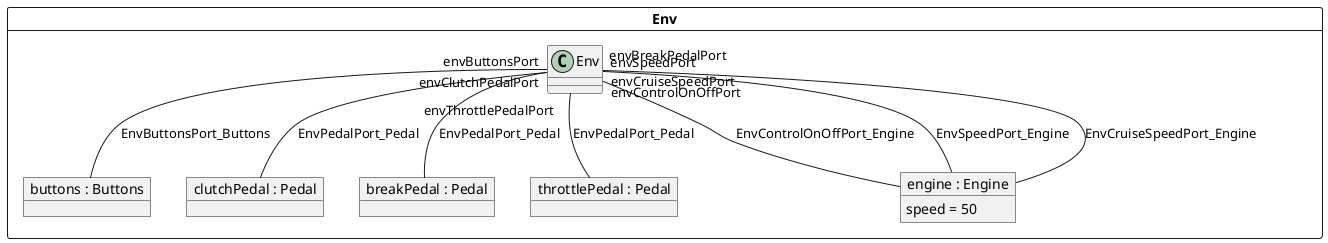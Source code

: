 

@startuml
	package Env <<card>> {
		object "buttons : Buttons" as CCIEnvironment_Env_buttons
		object "clutchPedal : Pedal" as CCIEnvironment_Env_clutchPedal
		object "breakPedal : Pedal" as CCIEnvironment_Env_breakPedal
		object "throttlePedal : Pedal" as CCIEnvironment_Env_throttlePedal
		object "engine : Engine" as CCIEnvironment_Env_engine {
			speed = 50
		}
		Env "envButtonsPort" -- CCIEnvironment_Env_buttons : EnvButtonsPort_Buttons
		Env "envClutchPedalPort" -- CCIEnvironment_Env_clutchPedal : EnvPedalPort_Pedal
		Env "envBreakPedalPort" -- CCIEnvironment_Env_breakPedal : EnvPedalPort_Pedal
		Env "envThrottlePedalPort" -- CCIEnvironment_Env_throttlePedal : EnvPedalPort_Pedal
		Env "envControlOnOffPort" -- CCIEnvironment_Env_engine : EnvControlOnOffPort_Engine
		Env "envSpeedPort" -- CCIEnvironment_Env_engine : EnvSpeedPort_Engine
		Env "envCruiseSpeedPort" -- CCIEnvironment_Env_engine : EnvCruiseSpeedPort_Engine
	}
@enduml
